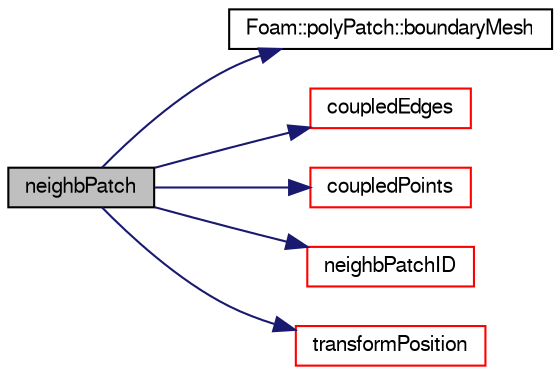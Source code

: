digraph "neighbPatch"
{
  bgcolor="transparent";
  edge [fontname="FreeSans",fontsize="10",labelfontname="FreeSans",labelfontsize="10"];
  node [fontname="FreeSans",fontsize="10",shape=record];
  rankdir="LR";
  Node1501 [label="neighbPatch",height=0.2,width=0.4,color="black", fillcolor="grey75", style="filled", fontcolor="black"];
  Node1501 -> Node1502 [color="midnightblue",fontsize="10",style="solid",fontname="FreeSans"];
  Node1502 [label="Foam::polyPatch::boundaryMesh",height=0.2,width=0.4,color="black",URL="$a27478.html#a729e6b97bfa357ec46f60ff7f2e7779a",tooltip="Return boundaryMesh reference. "];
  Node1501 -> Node1503 [color="midnightblue",fontsize="10",style="solid",fontname="FreeSans"];
  Node1503 [label="coupledEdges",height=0.2,width=0.4,color="red",URL="$a27434.html#a4c970d354b1bca8ccb1dff0855586ed7",tooltip="Return connected edges (from patch local to neighbour patch local). "];
  Node1501 -> Node1601 [color="midnightblue",fontsize="10",style="solid",fontname="FreeSans"];
  Node1601 [label="coupledPoints",height=0.2,width=0.4,color="red",URL="$a27434.html#a5fe7e338f4cce109200c99d7edd61df4",tooltip="Return connected points (from patch local to neighbour patch local) "];
  Node1501 -> Node1602 [color="midnightblue",fontsize="10",style="solid",fontname="FreeSans"];
  Node1602 [label="neighbPatchID",height=0.2,width=0.4,color="red",URL="$a27434.html#afc2149e80f0785ace675c205b80eb6bc",tooltip="Neighbour patchID. "];
  Node1501 -> Node1608 [color="midnightblue",fontsize="10",style="solid",fontname="FreeSans"];
  Node1608 [label="transformPosition",height=0.2,width=0.4,color="red",URL="$a27434.html#ab5fd261fd2328aabcec1a27cd9a38747",tooltip="Transform a patch-based position from other side to this side. "];
}
